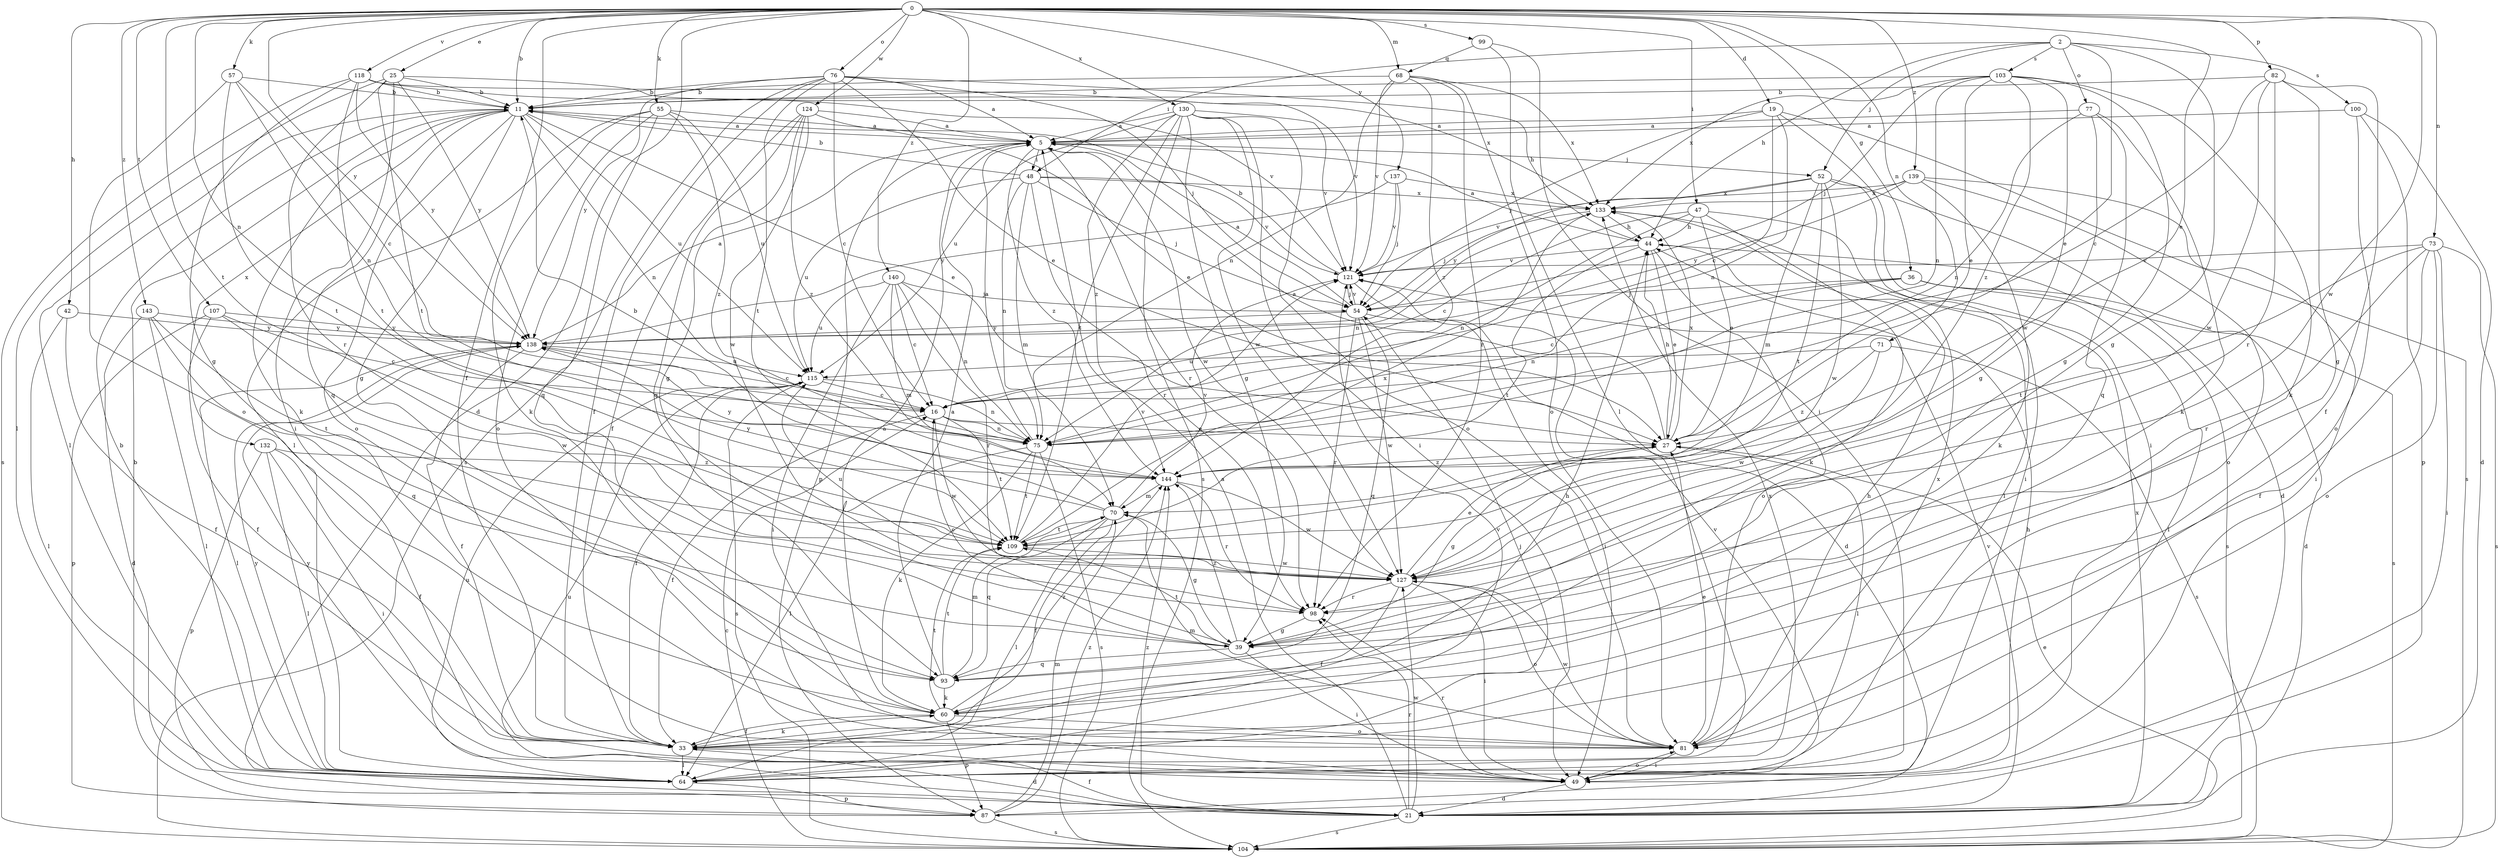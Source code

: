 strict digraph  {
0;
2;
5;
11;
16;
19;
21;
25;
27;
33;
36;
39;
42;
44;
47;
48;
49;
52;
54;
55;
57;
60;
64;
68;
70;
71;
73;
75;
76;
77;
81;
82;
87;
93;
98;
99;
100;
103;
104;
107;
109;
115;
118;
121;
124;
127;
130;
132;
133;
137;
138;
139;
140;
143;
144;
0 -> 11  [label=b];
0 -> 19  [label=d];
0 -> 21  [label=d];
0 -> 25  [label=e];
0 -> 27  [label=e];
0 -> 33  [label=f];
0 -> 36  [label=g];
0 -> 42  [label=h];
0 -> 47  [label=i];
0 -> 55  [label=k];
0 -> 57  [label=k];
0 -> 68  [label=m];
0 -> 71  [label=n];
0 -> 73  [label=n];
0 -> 75  [label=n];
0 -> 76  [label=o];
0 -> 82  [label=p];
0 -> 99  [label=s];
0 -> 107  [label=t];
0 -> 109  [label=t];
0 -> 118  [label=v];
0 -> 124  [label=w];
0 -> 127  [label=w];
0 -> 130  [label=x];
0 -> 137  [label=y];
0 -> 138  [label=y];
0 -> 139  [label=z];
0 -> 140  [label=z];
0 -> 143  [label=z];
2 -> 27  [label=e];
2 -> 39  [label=g];
2 -> 44  [label=h];
2 -> 48  [label=i];
2 -> 52  [label=j];
2 -> 77  [label=o];
2 -> 100  [label=s];
2 -> 103  [label=s];
5 -> 48  [label=i];
5 -> 52  [label=j];
5 -> 87  [label=p];
5 -> 98  [label=r];
5 -> 127  [label=w];
5 -> 144  [label=z];
11 -> 5  [label=a];
11 -> 27  [label=e];
11 -> 39  [label=g];
11 -> 60  [label=k];
11 -> 64  [label=l];
11 -> 75  [label=n];
11 -> 81  [label=o];
11 -> 93  [label=q];
11 -> 115  [label=u];
11 -> 132  [label=x];
16 -> 27  [label=e];
16 -> 33  [label=f];
16 -> 75  [label=n];
16 -> 109  [label=t];
16 -> 127  [label=w];
19 -> 5  [label=a];
19 -> 16  [label=c];
19 -> 49  [label=i];
19 -> 54  [label=j];
19 -> 75  [label=n];
19 -> 104  [label=s];
21 -> 5  [label=a];
21 -> 33  [label=f];
21 -> 98  [label=r];
21 -> 104  [label=s];
21 -> 115  [label=u];
21 -> 121  [label=v];
21 -> 127  [label=w];
21 -> 133  [label=x];
21 -> 144  [label=z];
25 -> 11  [label=b];
25 -> 49  [label=i];
25 -> 64  [label=l];
25 -> 98  [label=r];
25 -> 109  [label=t];
25 -> 121  [label=v];
25 -> 138  [label=y];
27 -> 5  [label=a];
27 -> 39  [label=g];
27 -> 44  [label=h];
27 -> 64  [label=l];
27 -> 133  [label=x];
27 -> 144  [label=z];
33 -> 21  [label=d];
33 -> 44  [label=h];
33 -> 60  [label=k];
33 -> 64  [label=l];
36 -> 16  [label=c];
36 -> 21  [label=d];
36 -> 54  [label=j];
36 -> 64  [label=l];
36 -> 75  [label=n];
36 -> 104  [label=s];
39 -> 16  [label=c];
39 -> 49  [label=i];
39 -> 93  [label=q];
39 -> 109  [label=t];
39 -> 144  [label=z];
42 -> 33  [label=f];
42 -> 64  [label=l];
42 -> 138  [label=y];
44 -> 5  [label=a];
44 -> 27  [label=e];
44 -> 81  [label=o];
44 -> 104  [label=s];
44 -> 109  [label=t];
44 -> 121  [label=v];
47 -> 16  [label=c];
47 -> 27  [label=e];
47 -> 44  [label=h];
47 -> 60  [label=k];
47 -> 64  [label=l];
47 -> 75  [label=n];
48 -> 11  [label=b];
48 -> 54  [label=j];
48 -> 70  [label=m];
48 -> 75  [label=n];
48 -> 98  [label=r];
48 -> 115  [label=u];
48 -> 121  [label=v];
48 -> 133  [label=x];
49 -> 21  [label=d];
49 -> 81  [label=o];
49 -> 98  [label=r];
49 -> 121  [label=v];
49 -> 138  [label=y];
52 -> 21  [label=d];
52 -> 49  [label=i];
52 -> 70  [label=m];
52 -> 109  [label=t];
52 -> 127  [label=w];
52 -> 133  [label=x];
52 -> 138  [label=y];
54 -> 5  [label=a];
54 -> 49  [label=i];
54 -> 93  [label=q];
54 -> 98  [label=r];
54 -> 121  [label=v];
54 -> 127  [label=w];
54 -> 138  [label=y];
55 -> 5  [label=a];
55 -> 60  [label=k];
55 -> 64  [label=l];
55 -> 81  [label=o];
55 -> 93  [label=q];
55 -> 115  [label=u];
55 -> 144  [label=z];
57 -> 11  [label=b];
57 -> 16  [label=c];
57 -> 75  [label=n];
57 -> 81  [label=o];
57 -> 109  [label=t];
60 -> 5  [label=a];
60 -> 33  [label=f];
60 -> 81  [label=o];
60 -> 87  [label=p];
60 -> 109  [label=t];
60 -> 144  [label=z];
64 -> 11  [label=b];
64 -> 54  [label=j];
64 -> 87  [label=p];
64 -> 115  [label=u];
64 -> 121  [label=v];
64 -> 133  [label=x];
64 -> 138  [label=y];
68 -> 11  [label=b];
68 -> 75  [label=n];
68 -> 81  [label=o];
68 -> 98  [label=r];
68 -> 121  [label=v];
68 -> 133  [label=x];
68 -> 144  [label=z];
70 -> 11  [label=b];
70 -> 33  [label=f];
70 -> 39  [label=g];
70 -> 64  [label=l];
70 -> 93  [label=q];
70 -> 109  [label=t];
70 -> 121  [label=v];
70 -> 138  [label=y];
71 -> 104  [label=s];
71 -> 115  [label=u];
71 -> 127  [label=w];
71 -> 144  [label=z];
73 -> 33  [label=f];
73 -> 49  [label=i];
73 -> 81  [label=o];
73 -> 98  [label=r];
73 -> 104  [label=s];
73 -> 109  [label=t];
73 -> 121  [label=v];
75 -> 5  [label=a];
75 -> 60  [label=k];
75 -> 64  [label=l];
75 -> 104  [label=s];
75 -> 109  [label=t];
76 -> 5  [label=a];
76 -> 11  [label=b];
76 -> 16  [label=c];
76 -> 27  [label=e];
76 -> 33  [label=f];
76 -> 44  [label=h];
76 -> 54  [label=j];
76 -> 104  [label=s];
76 -> 109  [label=t];
76 -> 138  [label=y];
77 -> 5  [label=a];
77 -> 39  [label=g];
77 -> 60  [label=k];
77 -> 75  [label=n];
77 -> 93  [label=q];
81 -> 27  [label=e];
81 -> 44  [label=h];
81 -> 49  [label=i];
81 -> 70  [label=m];
81 -> 127  [label=w];
81 -> 133  [label=x];
82 -> 11  [label=b];
82 -> 16  [label=c];
82 -> 33  [label=f];
82 -> 39  [label=g];
82 -> 98  [label=r];
82 -> 127  [label=w];
87 -> 11  [label=b];
87 -> 44  [label=h];
87 -> 70  [label=m];
87 -> 104  [label=s];
87 -> 144  [label=z];
93 -> 5  [label=a];
93 -> 60  [label=k];
93 -> 70  [label=m];
93 -> 109  [label=t];
98 -> 39  [label=g];
99 -> 49  [label=i];
99 -> 64  [label=l];
99 -> 68  [label=q];
100 -> 5  [label=a];
100 -> 21  [label=d];
100 -> 81  [label=o];
100 -> 87  [label=p];
103 -> 11  [label=b];
103 -> 27  [label=e];
103 -> 39  [label=g];
103 -> 54  [label=j];
103 -> 60  [label=k];
103 -> 75  [label=n];
103 -> 127  [label=w];
103 -> 133  [label=x];
103 -> 144  [label=z];
104 -> 16  [label=c];
104 -> 27  [label=e];
107 -> 16  [label=c];
107 -> 33  [label=f];
107 -> 87  [label=p];
107 -> 127  [label=w];
107 -> 138  [label=y];
109 -> 121  [label=v];
109 -> 127  [label=w];
109 -> 133  [label=x];
115 -> 16  [label=c];
115 -> 33  [label=f];
115 -> 75  [label=n];
115 -> 104  [label=s];
118 -> 11  [label=b];
118 -> 39  [label=g];
118 -> 104  [label=s];
118 -> 109  [label=t];
118 -> 121  [label=v];
118 -> 133  [label=x];
118 -> 138  [label=y];
121 -> 11  [label=b];
121 -> 21  [label=d];
121 -> 54  [label=j];
124 -> 5  [label=a];
124 -> 27  [label=e];
124 -> 33  [label=f];
124 -> 39  [label=g];
124 -> 93  [label=q];
124 -> 127  [label=w];
124 -> 144  [label=z];
127 -> 27  [label=e];
127 -> 33  [label=f];
127 -> 49  [label=i];
127 -> 81  [label=o];
127 -> 98  [label=r];
127 -> 115  [label=u];
130 -> 5  [label=a];
130 -> 39  [label=g];
130 -> 49  [label=i];
130 -> 81  [label=o];
130 -> 104  [label=s];
130 -> 109  [label=t];
130 -> 115  [label=u];
130 -> 121  [label=v];
130 -> 127  [label=w];
130 -> 144  [label=z];
132 -> 33  [label=f];
132 -> 49  [label=i];
132 -> 64  [label=l];
132 -> 87  [label=p];
132 -> 144  [label=z];
133 -> 44  [label=h];
133 -> 54  [label=j];
133 -> 75  [label=n];
137 -> 54  [label=j];
137 -> 121  [label=v];
137 -> 133  [label=x];
137 -> 138  [label=y];
138 -> 5  [label=a];
138 -> 16  [label=c];
138 -> 33  [label=f];
138 -> 64  [label=l];
138 -> 115  [label=u];
139 -> 49  [label=i];
139 -> 60  [label=k];
139 -> 81  [label=o];
139 -> 121  [label=v];
139 -> 133  [label=x];
139 -> 138  [label=y];
140 -> 16  [label=c];
140 -> 49  [label=i];
140 -> 54  [label=j];
140 -> 70  [label=m];
140 -> 75  [label=n];
140 -> 98  [label=r];
140 -> 115  [label=u];
143 -> 21  [label=d];
143 -> 64  [label=l];
143 -> 93  [label=q];
143 -> 109  [label=t];
143 -> 138  [label=y];
144 -> 70  [label=m];
144 -> 98  [label=r];
144 -> 127  [label=w];
144 -> 138  [label=y];
}
